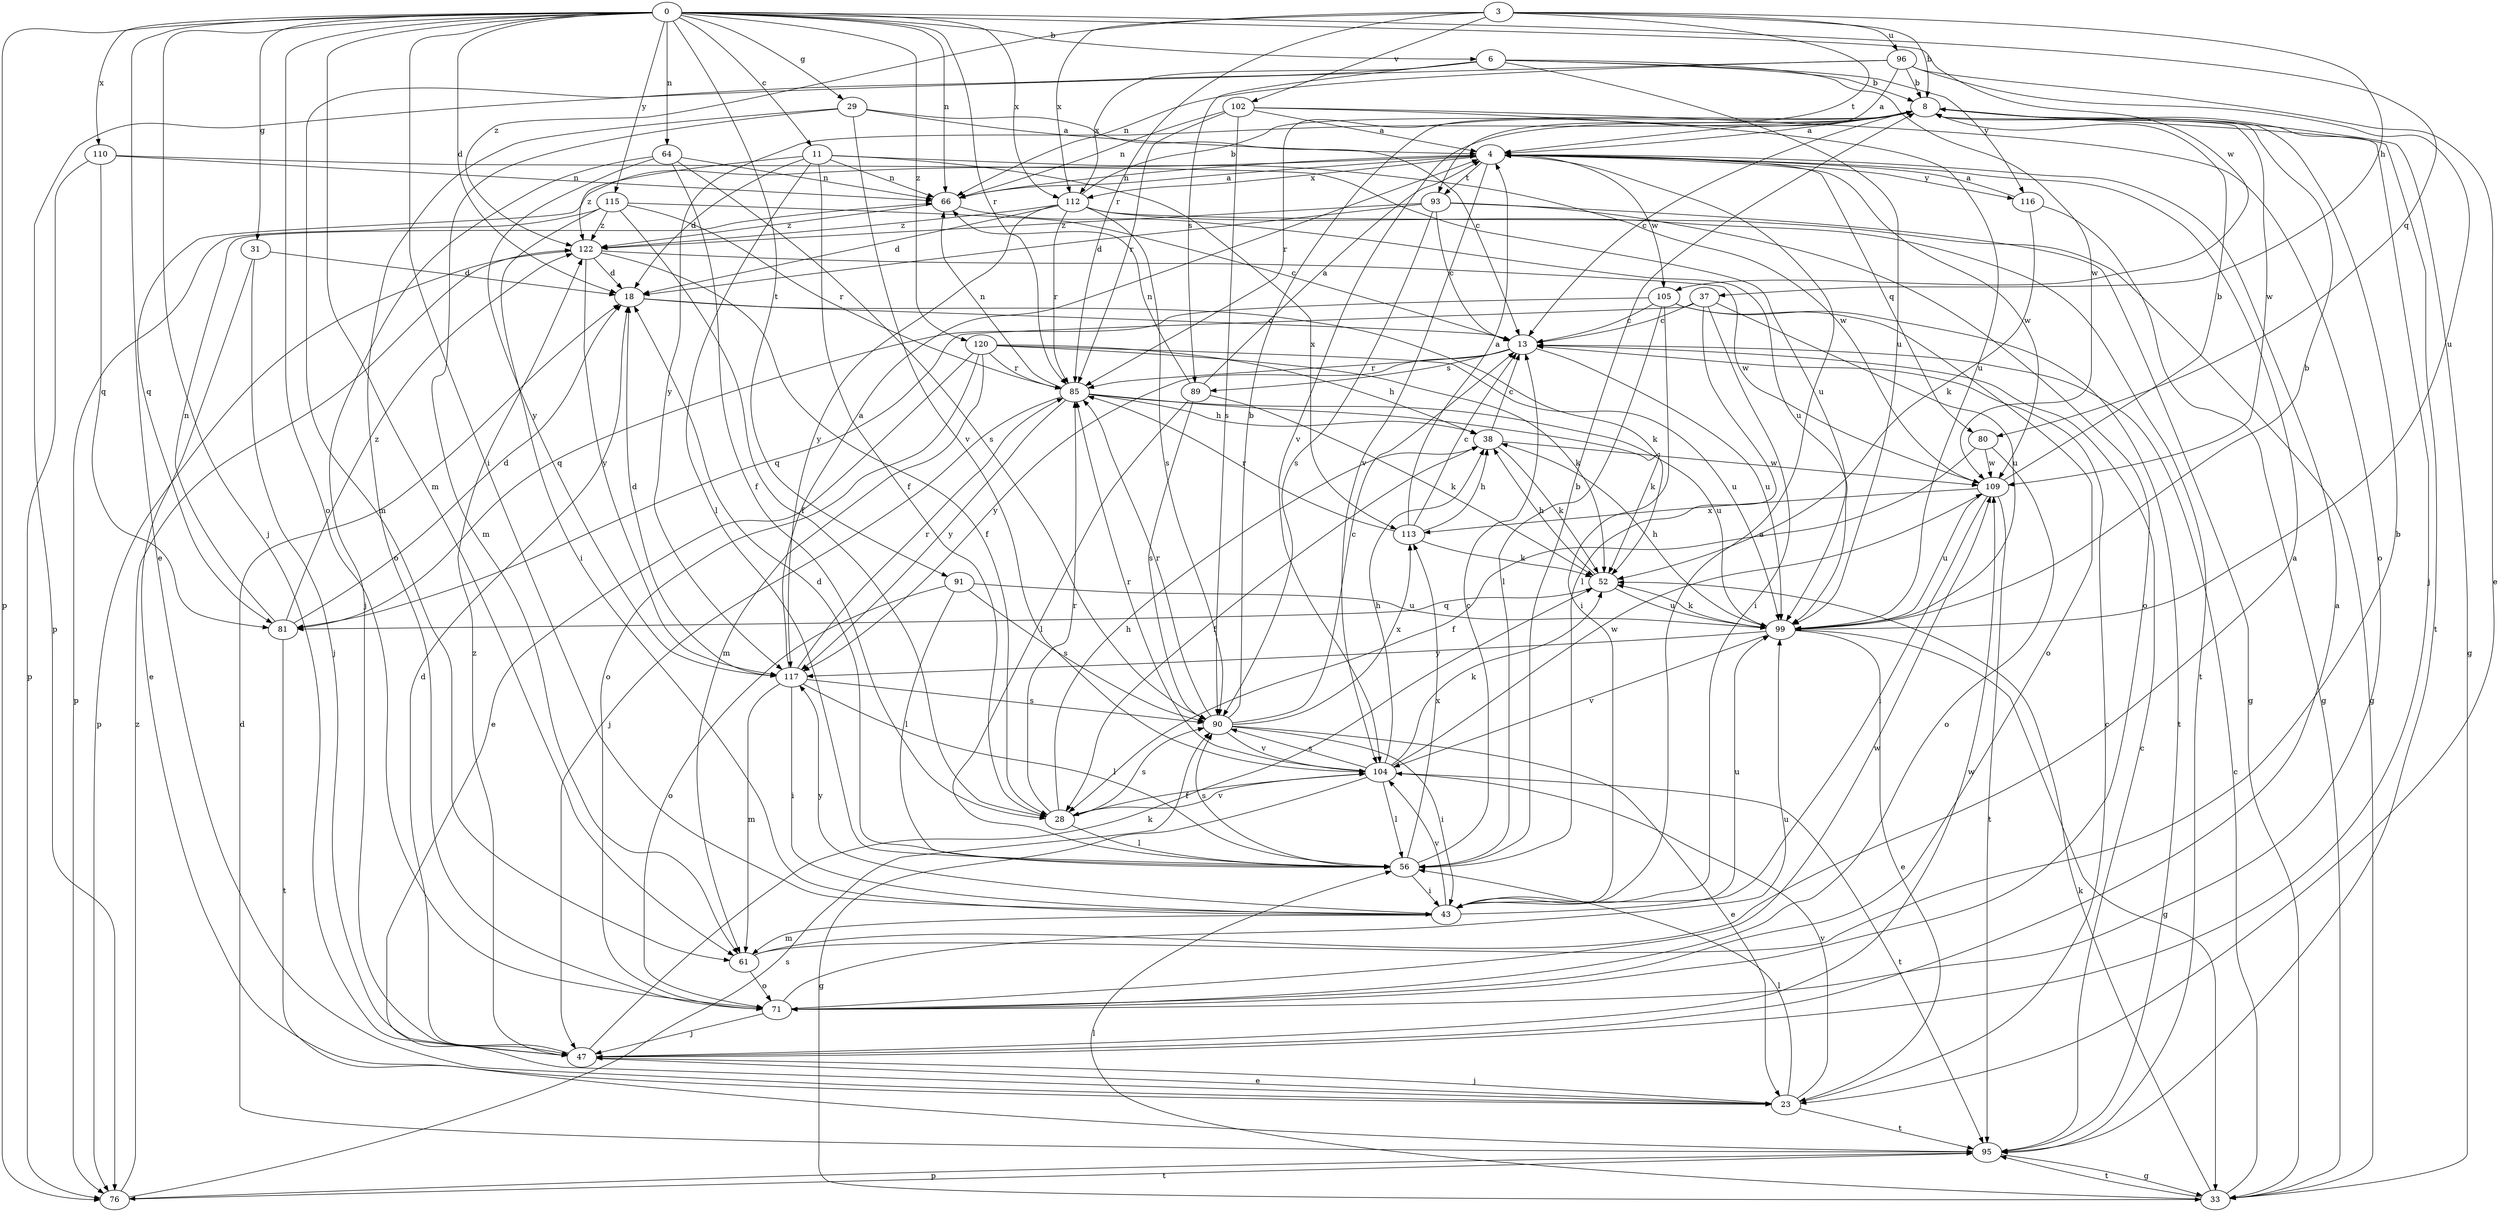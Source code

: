 strict digraph  {
0;
3;
4;
6;
8;
11;
13;
18;
23;
28;
29;
31;
33;
37;
38;
43;
47;
52;
56;
61;
64;
66;
71;
76;
80;
81;
85;
89;
90;
91;
93;
95;
96;
99;
102;
104;
105;
109;
110;
112;
113;
115;
116;
117;
120;
122;
0 -> 6  [label=b];
0 -> 11  [label=c];
0 -> 18  [label=d];
0 -> 23  [label=e];
0 -> 29  [label=g];
0 -> 31  [label=g];
0 -> 43  [label=i];
0 -> 47  [label=j];
0 -> 61  [label=m];
0 -> 64  [label=n];
0 -> 66  [label=n];
0 -> 71  [label=o];
0 -> 76  [label=p];
0 -> 80  [label=q];
0 -> 85  [label=r];
0 -> 91  [label=t];
0 -> 105  [label=w];
0 -> 110  [label=x];
0 -> 112  [label=x];
0 -> 115  [label=y];
0 -> 120  [label=z];
3 -> 8  [label=b];
3 -> 37  [label=h];
3 -> 85  [label=r];
3 -> 93  [label=t];
3 -> 96  [label=u];
3 -> 102  [label=v];
3 -> 112  [label=x];
3 -> 122  [label=z];
4 -> 66  [label=n];
4 -> 80  [label=q];
4 -> 81  [label=q];
4 -> 93  [label=t];
4 -> 104  [label=v];
4 -> 105  [label=w];
4 -> 109  [label=w];
4 -> 112  [label=x];
4 -> 116  [label=y];
6 -> 8  [label=b];
6 -> 61  [label=m];
6 -> 89  [label=s];
6 -> 99  [label=u];
6 -> 109  [label=w];
6 -> 112  [label=x];
6 -> 116  [label=y];
8 -> 4  [label=a];
8 -> 13  [label=c];
8 -> 33  [label=g];
8 -> 47  [label=j];
8 -> 85  [label=r];
8 -> 95  [label=t];
8 -> 104  [label=v];
8 -> 109  [label=w];
8 -> 117  [label=y];
11 -> 18  [label=d];
11 -> 28  [label=f];
11 -> 56  [label=l];
11 -> 66  [label=n];
11 -> 109  [label=w];
11 -> 113  [label=x];
11 -> 122  [label=z];
13 -> 85  [label=r];
13 -> 89  [label=s];
13 -> 99  [label=u];
13 -> 117  [label=y];
18 -> 13  [label=c];
18 -> 52  [label=k];
23 -> 13  [label=c];
23 -> 47  [label=j];
23 -> 56  [label=l];
23 -> 95  [label=t];
23 -> 104  [label=v];
28 -> 38  [label=h];
28 -> 56  [label=l];
28 -> 85  [label=r];
28 -> 90  [label=s];
28 -> 104  [label=v];
29 -> 4  [label=a];
29 -> 13  [label=c];
29 -> 61  [label=m];
29 -> 71  [label=o];
29 -> 104  [label=v];
31 -> 18  [label=d];
31 -> 23  [label=e];
31 -> 47  [label=j];
33 -> 13  [label=c];
33 -> 52  [label=k];
33 -> 56  [label=l];
33 -> 95  [label=t];
37 -> 13  [label=c];
37 -> 43  [label=i];
37 -> 56  [label=l];
37 -> 81  [label=q];
37 -> 99  [label=u];
38 -> 13  [label=c];
38 -> 28  [label=f];
38 -> 52  [label=k];
38 -> 109  [label=w];
43 -> 4  [label=a];
43 -> 61  [label=m];
43 -> 99  [label=u];
43 -> 104  [label=v];
43 -> 117  [label=y];
47 -> 4  [label=a];
47 -> 18  [label=d];
47 -> 23  [label=e];
47 -> 52  [label=k];
47 -> 109  [label=w];
47 -> 122  [label=z];
52 -> 38  [label=h];
52 -> 81  [label=q];
52 -> 99  [label=u];
56 -> 8  [label=b];
56 -> 13  [label=c];
56 -> 18  [label=d];
56 -> 43  [label=i];
56 -> 90  [label=s];
56 -> 113  [label=x];
61 -> 4  [label=a];
61 -> 8  [label=b];
61 -> 71  [label=o];
64 -> 28  [label=f];
64 -> 47  [label=j];
64 -> 66  [label=n];
64 -> 90  [label=s];
64 -> 117  [label=y];
66 -> 4  [label=a];
66 -> 99  [label=u];
66 -> 122  [label=z];
71 -> 47  [label=j];
71 -> 99  [label=u];
71 -> 109  [label=w];
76 -> 90  [label=s];
76 -> 95  [label=t];
76 -> 122  [label=z];
80 -> 28  [label=f];
80 -> 71  [label=o];
80 -> 109  [label=w];
81 -> 18  [label=d];
81 -> 66  [label=n];
81 -> 95  [label=t];
81 -> 122  [label=z];
85 -> 38  [label=h];
85 -> 47  [label=j];
85 -> 52  [label=k];
85 -> 66  [label=n];
85 -> 99  [label=u];
85 -> 117  [label=y];
89 -> 4  [label=a];
89 -> 52  [label=k];
89 -> 56  [label=l];
89 -> 66  [label=n];
89 -> 90  [label=s];
90 -> 8  [label=b];
90 -> 13  [label=c];
90 -> 23  [label=e];
90 -> 43  [label=i];
90 -> 85  [label=r];
90 -> 104  [label=v];
90 -> 113  [label=x];
91 -> 56  [label=l];
91 -> 71  [label=o];
91 -> 90  [label=s];
91 -> 99  [label=u];
93 -> 13  [label=c];
93 -> 18  [label=d];
93 -> 33  [label=g];
93 -> 71  [label=o];
93 -> 90  [label=s];
93 -> 122  [label=z];
95 -> 13  [label=c];
95 -> 18  [label=d];
95 -> 33  [label=g];
95 -> 76  [label=p];
96 -> 4  [label=a];
96 -> 8  [label=b];
96 -> 23  [label=e];
96 -> 66  [label=n];
96 -> 76  [label=p];
96 -> 99  [label=u];
99 -> 8  [label=b];
99 -> 23  [label=e];
99 -> 33  [label=g];
99 -> 38  [label=h];
99 -> 52  [label=k];
99 -> 104  [label=v];
99 -> 117  [label=y];
102 -> 4  [label=a];
102 -> 66  [label=n];
102 -> 71  [label=o];
102 -> 85  [label=r];
102 -> 90  [label=s];
102 -> 99  [label=u];
104 -> 28  [label=f];
104 -> 33  [label=g];
104 -> 38  [label=h];
104 -> 52  [label=k];
104 -> 56  [label=l];
104 -> 85  [label=r];
104 -> 90  [label=s];
104 -> 95  [label=t];
104 -> 109  [label=w];
105 -> 13  [label=c];
105 -> 43  [label=i];
105 -> 56  [label=l];
105 -> 71  [label=o];
105 -> 81  [label=q];
105 -> 95  [label=t];
109 -> 8  [label=b];
109 -> 43  [label=i];
109 -> 95  [label=t];
109 -> 99  [label=u];
109 -> 113  [label=x];
110 -> 66  [label=n];
110 -> 76  [label=p];
110 -> 81  [label=q];
110 -> 99  [label=u];
112 -> 8  [label=b];
112 -> 18  [label=d];
112 -> 33  [label=g];
112 -> 85  [label=r];
112 -> 90  [label=s];
112 -> 95  [label=t];
112 -> 117  [label=y];
112 -> 122  [label=z];
113 -> 4  [label=a];
113 -> 13  [label=c];
113 -> 38  [label=h];
113 -> 52  [label=k];
113 -> 85  [label=r];
115 -> 13  [label=c];
115 -> 28  [label=f];
115 -> 43  [label=i];
115 -> 76  [label=p];
115 -> 85  [label=r];
115 -> 122  [label=z];
116 -> 4  [label=a];
116 -> 33  [label=g];
116 -> 52  [label=k];
117 -> 4  [label=a];
117 -> 18  [label=d];
117 -> 43  [label=i];
117 -> 56  [label=l];
117 -> 61  [label=m];
117 -> 85  [label=r];
117 -> 90  [label=s];
120 -> 23  [label=e];
120 -> 38  [label=h];
120 -> 52  [label=k];
120 -> 61  [label=m];
120 -> 71  [label=o];
120 -> 85  [label=r];
120 -> 99  [label=u];
122 -> 18  [label=d];
122 -> 28  [label=f];
122 -> 76  [label=p];
122 -> 109  [label=w];
122 -> 117  [label=y];
}
